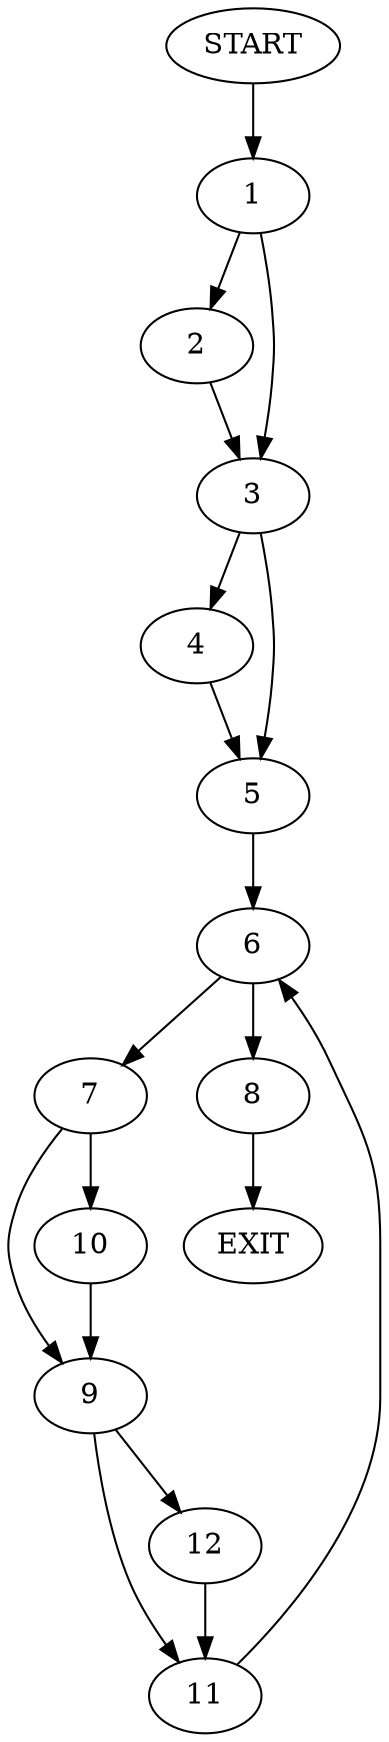 digraph {
0 [label="START"]
13 [label="EXIT"]
0 -> 1
1 -> 2
1 -> 3
3 -> 4
3 -> 5
2 -> 3
5 -> 6
4 -> 5
6 -> 7
6 -> 8
7 -> 9
7 -> 10
8 -> 13
10 -> 9
9 -> 11
9 -> 12
12 -> 11
11 -> 6
}
